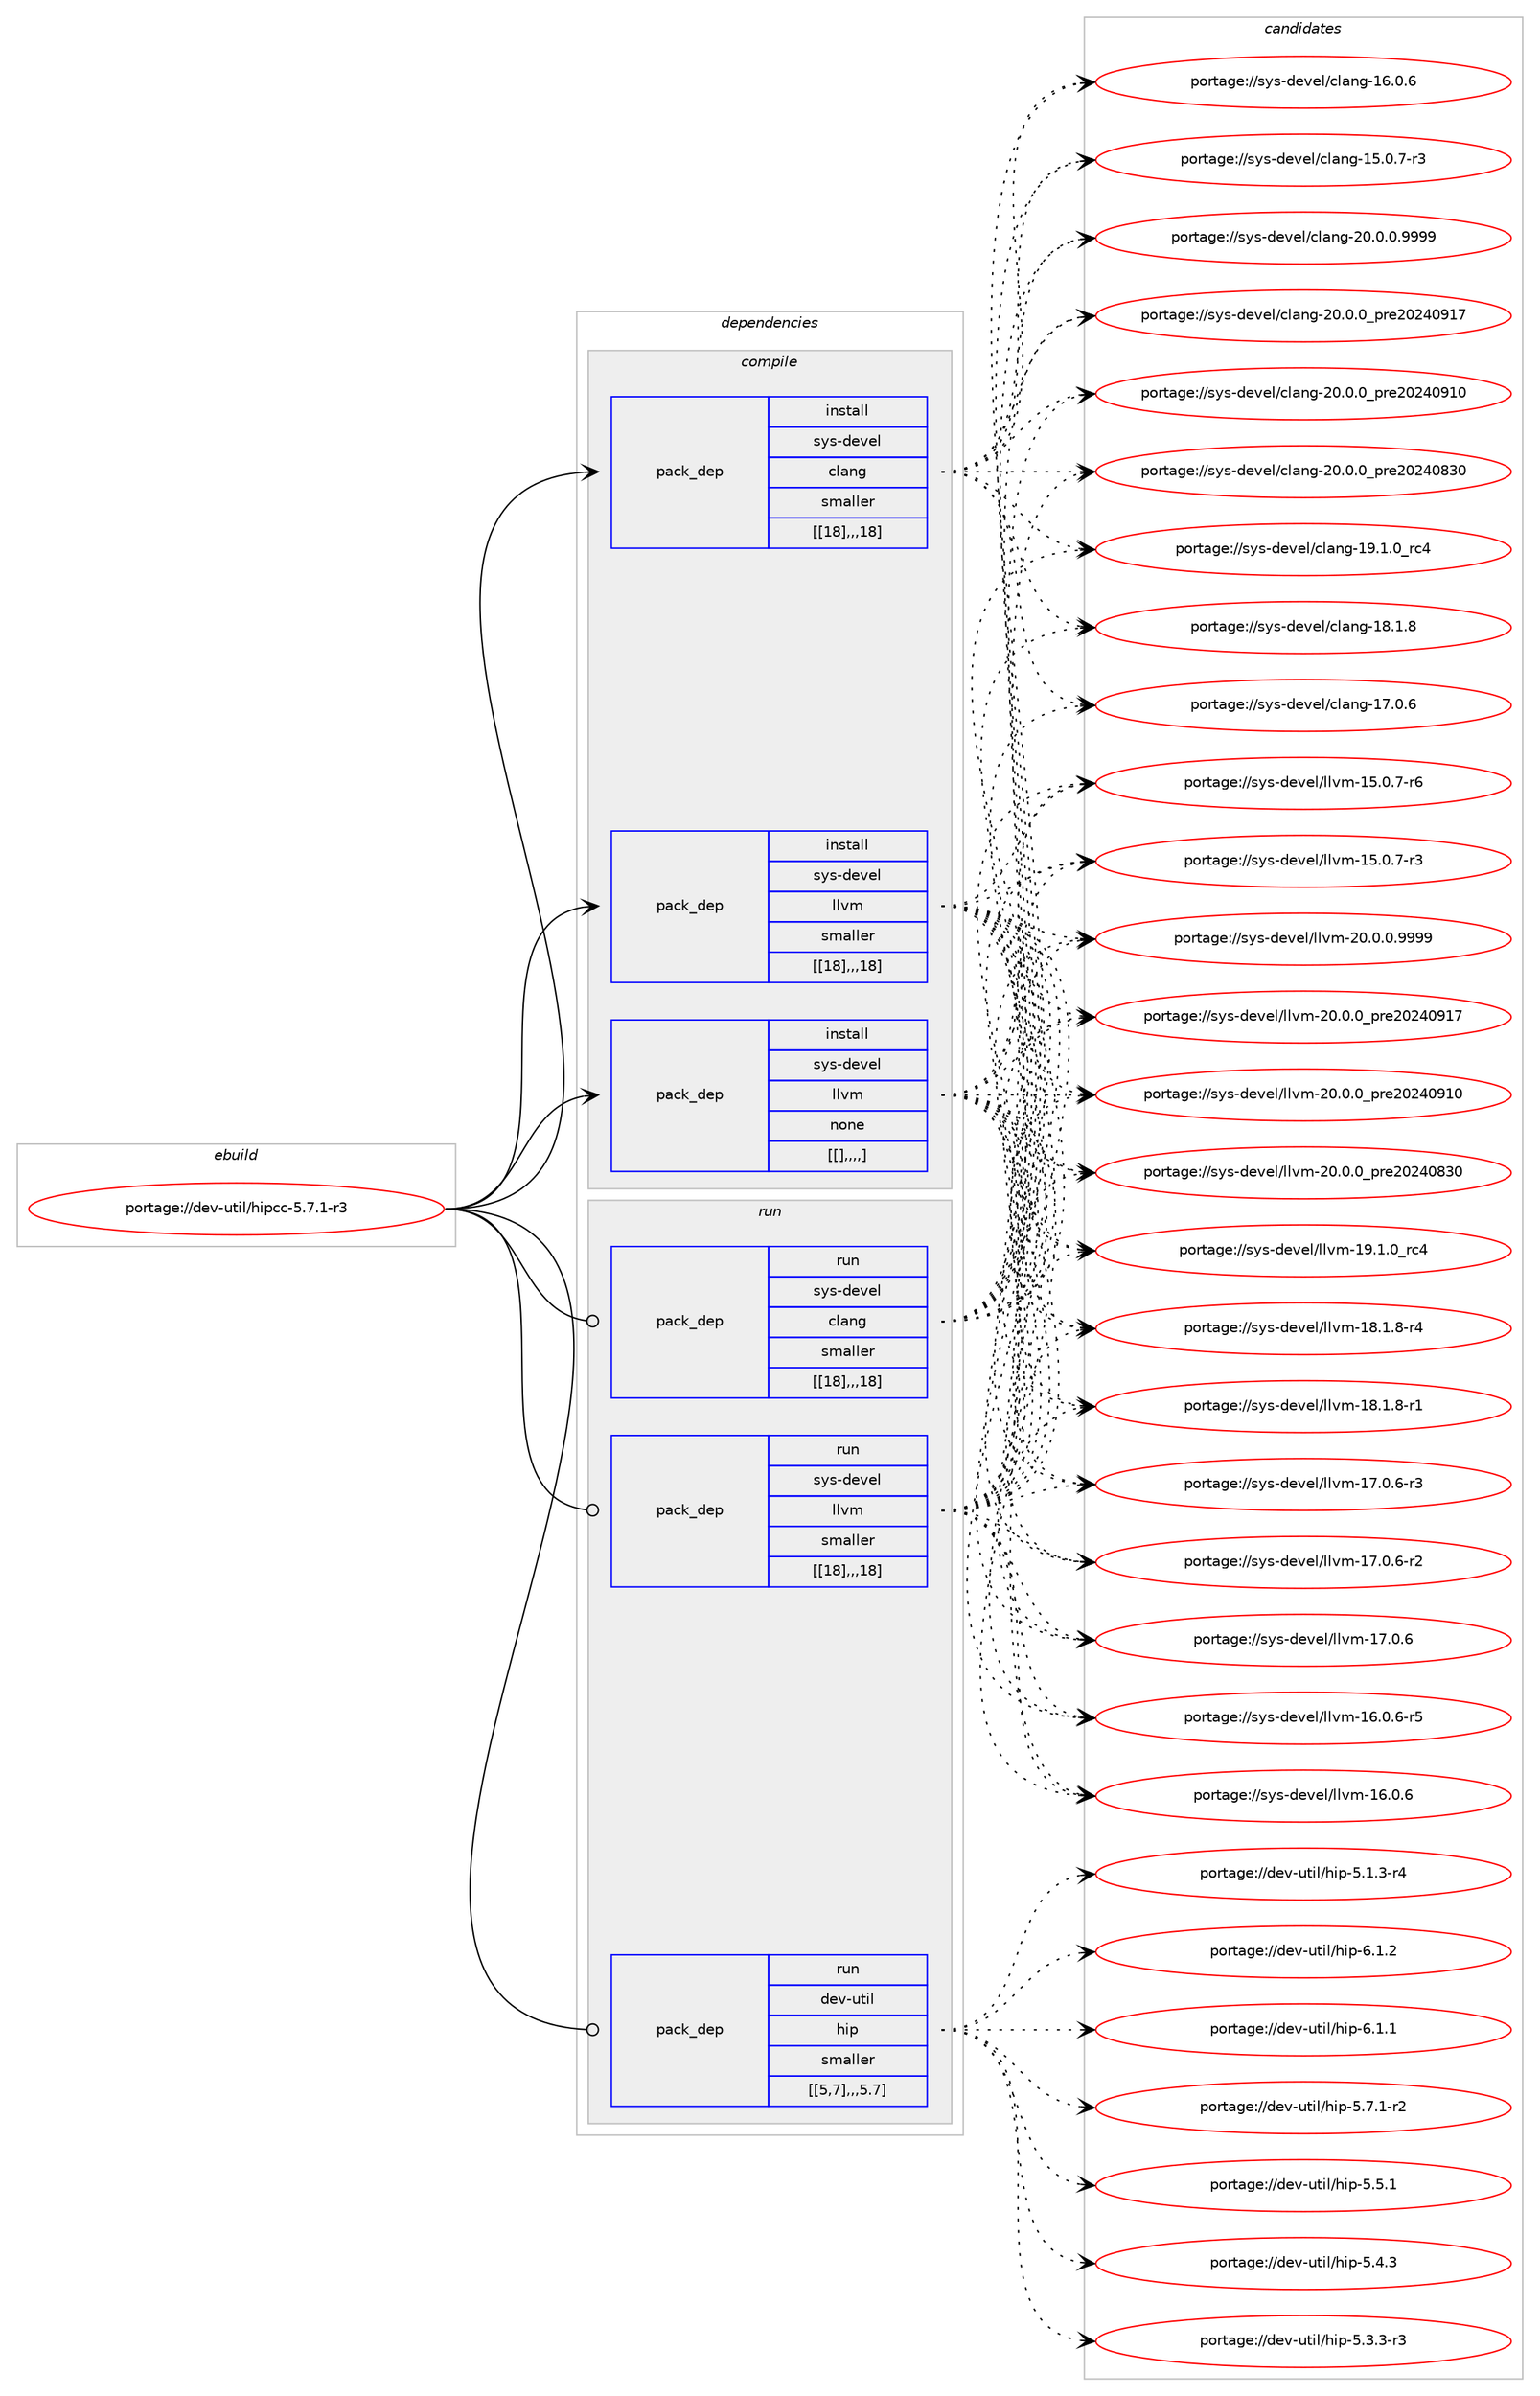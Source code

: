 digraph prolog {

# *************
# Graph options
# *************

newrank=true;
concentrate=true;
compound=true;
graph [rankdir=LR,fontname=Helvetica,fontsize=10,ranksep=1.5];#, ranksep=2.5, nodesep=0.2];
edge  [arrowhead=vee];
node  [fontname=Helvetica,fontsize=10];

# **********
# The ebuild
# **********

subgraph cluster_leftcol {
color=gray;
label=<<i>ebuild</i>>;
id [label="portage://dev-util/hipcc-5.7.1-r3", color=red, width=4, href="../dev-util/hipcc-5.7.1-r3.svg"];
}

# ****************
# The dependencies
# ****************

subgraph cluster_midcol {
color=gray;
label=<<i>dependencies</i>>;
subgraph cluster_compile {
fillcolor="#eeeeee";
style=filled;
label=<<i>compile</i>>;
subgraph pack155398 {
dependency219394 [label=<<TABLE BORDER="0" CELLBORDER="1" CELLSPACING="0" CELLPADDING="4" WIDTH="220"><TR><TD ROWSPAN="6" CELLPADDING="30">pack_dep</TD></TR><TR><TD WIDTH="110">install</TD></TR><TR><TD>sys-devel</TD></TR><TR><TD>clang</TD></TR><TR><TD>smaller</TD></TR><TR><TD>[[18],,,18]</TD></TR></TABLE>>, shape=none, color=blue];
}
id:e -> dependency219394:w [weight=20,style="solid",arrowhead="vee"];
subgraph pack155399 {
dependency219395 [label=<<TABLE BORDER="0" CELLBORDER="1" CELLSPACING="0" CELLPADDING="4" WIDTH="220"><TR><TD ROWSPAN="6" CELLPADDING="30">pack_dep</TD></TR><TR><TD WIDTH="110">install</TD></TR><TR><TD>sys-devel</TD></TR><TR><TD>llvm</TD></TR><TR><TD>smaller</TD></TR><TR><TD>[[18],,,18]</TD></TR></TABLE>>, shape=none, color=blue];
}
id:e -> dependency219395:w [weight=20,style="solid",arrowhead="vee"];
subgraph pack155400 {
dependency219396 [label=<<TABLE BORDER="0" CELLBORDER="1" CELLSPACING="0" CELLPADDING="4" WIDTH="220"><TR><TD ROWSPAN="6" CELLPADDING="30">pack_dep</TD></TR><TR><TD WIDTH="110">install</TD></TR><TR><TD>sys-devel</TD></TR><TR><TD>llvm</TD></TR><TR><TD>none</TD></TR><TR><TD>[[],,,,]</TD></TR></TABLE>>, shape=none, color=blue];
}
id:e -> dependency219396:w [weight=20,style="solid",arrowhead="vee"];
}
subgraph cluster_compileandrun {
fillcolor="#eeeeee";
style=filled;
label=<<i>compile and run</i>>;
}
subgraph cluster_run {
fillcolor="#eeeeee";
style=filled;
label=<<i>run</i>>;
subgraph pack155401 {
dependency219397 [label=<<TABLE BORDER="0" CELLBORDER="1" CELLSPACING="0" CELLPADDING="4" WIDTH="220"><TR><TD ROWSPAN="6" CELLPADDING="30">pack_dep</TD></TR><TR><TD WIDTH="110">run</TD></TR><TR><TD>sys-devel</TD></TR><TR><TD>clang</TD></TR><TR><TD>smaller</TD></TR><TR><TD>[[18],,,18]</TD></TR></TABLE>>, shape=none, color=blue];
}
id:e -> dependency219397:w [weight=20,style="solid",arrowhead="odot"];
subgraph pack155402 {
dependency219398 [label=<<TABLE BORDER="0" CELLBORDER="1" CELLSPACING="0" CELLPADDING="4" WIDTH="220"><TR><TD ROWSPAN="6" CELLPADDING="30">pack_dep</TD></TR><TR><TD WIDTH="110">run</TD></TR><TR><TD>sys-devel</TD></TR><TR><TD>llvm</TD></TR><TR><TD>smaller</TD></TR><TR><TD>[[18],,,18]</TD></TR></TABLE>>, shape=none, color=blue];
}
id:e -> dependency219398:w [weight=20,style="solid",arrowhead="odot"];
subgraph pack155403 {
dependency219399 [label=<<TABLE BORDER="0" CELLBORDER="1" CELLSPACING="0" CELLPADDING="4" WIDTH="220"><TR><TD ROWSPAN="6" CELLPADDING="30">pack_dep</TD></TR><TR><TD WIDTH="110">run</TD></TR><TR><TD>dev-util</TD></TR><TR><TD>hip</TD></TR><TR><TD>smaller</TD></TR><TR><TD>[[5,7],,,5.7]</TD></TR></TABLE>>, shape=none, color=blue];
}
id:e -> dependency219399:w [weight=20,style="solid",arrowhead="odot"];
}
}

# **************
# The candidates
# **************

subgraph cluster_choices {
rank=same;
color=gray;
label=<<i>candidates</i>>;

subgraph choice155398 {
color=black;
nodesep=1;
choice11512111545100101118101108479910897110103455048464846484657575757 [label="portage://sys-devel/clang-20.0.0.9999", color=red, width=4,href="../sys-devel/clang-20.0.0.9999.svg"];
choice1151211154510010111810110847991089711010345504846484648951121141015048505248574955 [label="portage://sys-devel/clang-20.0.0_pre20240917", color=red, width=4,href="../sys-devel/clang-20.0.0_pre20240917.svg"];
choice1151211154510010111810110847991089711010345504846484648951121141015048505248574948 [label="portage://sys-devel/clang-20.0.0_pre20240910", color=red, width=4,href="../sys-devel/clang-20.0.0_pre20240910.svg"];
choice1151211154510010111810110847991089711010345504846484648951121141015048505248565148 [label="portage://sys-devel/clang-20.0.0_pre20240830", color=red, width=4,href="../sys-devel/clang-20.0.0_pre20240830.svg"];
choice1151211154510010111810110847991089711010345495746494648951149952 [label="portage://sys-devel/clang-19.1.0_rc4", color=red, width=4,href="../sys-devel/clang-19.1.0_rc4.svg"];
choice1151211154510010111810110847991089711010345495646494656 [label="portage://sys-devel/clang-18.1.8", color=red, width=4,href="../sys-devel/clang-18.1.8.svg"];
choice1151211154510010111810110847991089711010345495546484654 [label="portage://sys-devel/clang-17.0.6", color=red, width=4,href="../sys-devel/clang-17.0.6.svg"];
choice1151211154510010111810110847991089711010345495446484654 [label="portage://sys-devel/clang-16.0.6", color=red, width=4,href="../sys-devel/clang-16.0.6.svg"];
choice11512111545100101118101108479910897110103454953464846554511451 [label="portage://sys-devel/clang-15.0.7-r3", color=red, width=4,href="../sys-devel/clang-15.0.7-r3.svg"];
dependency219394:e -> choice11512111545100101118101108479910897110103455048464846484657575757:w [style=dotted,weight="100"];
dependency219394:e -> choice1151211154510010111810110847991089711010345504846484648951121141015048505248574955:w [style=dotted,weight="100"];
dependency219394:e -> choice1151211154510010111810110847991089711010345504846484648951121141015048505248574948:w [style=dotted,weight="100"];
dependency219394:e -> choice1151211154510010111810110847991089711010345504846484648951121141015048505248565148:w [style=dotted,weight="100"];
dependency219394:e -> choice1151211154510010111810110847991089711010345495746494648951149952:w [style=dotted,weight="100"];
dependency219394:e -> choice1151211154510010111810110847991089711010345495646494656:w [style=dotted,weight="100"];
dependency219394:e -> choice1151211154510010111810110847991089711010345495546484654:w [style=dotted,weight="100"];
dependency219394:e -> choice1151211154510010111810110847991089711010345495446484654:w [style=dotted,weight="100"];
dependency219394:e -> choice11512111545100101118101108479910897110103454953464846554511451:w [style=dotted,weight="100"];
}
subgraph choice155399 {
color=black;
nodesep=1;
choice1151211154510010111810110847108108118109455048464846484657575757 [label="portage://sys-devel/llvm-20.0.0.9999", color=red, width=4,href="../sys-devel/llvm-20.0.0.9999.svg"];
choice115121115451001011181011084710810811810945504846484648951121141015048505248574955 [label="portage://sys-devel/llvm-20.0.0_pre20240917", color=red, width=4,href="../sys-devel/llvm-20.0.0_pre20240917.svg"];
choice115121115451001011181011084710810811810945504846484648951121141015048505248574948 [label="portage://sys-devel/llvm-20.0.0_pre20240910", color=red, width=4,href="../sys-devel/llvm-20.0.0_pre20240910.svg"];
choice115121115451001011181011084710810811810945504846484648951121141015048505248565148 [label="portage://sys-devel/llvm-20.0.0_pre20240830", color=red, width=4,href="../sys-devel/llvm-20.0.0_pre20240830.svg"];
choice115121115451001011181011084710810811810945495746494648951149952 [label="portage://sys-devel/llvm-19.1.0_rc4", color=red, width=4,href="../sys-devel/llvm-19.1.0_rc4.svg"];
choice1151211154510010111810110847108108118109454956464946564511452 [label="portage://sys-devel/llvm-18.1.8-r4", color=red, width=4,href="../sys-devel/llvm-18.1.8-r4.svg"];
choice1151211154510010111810110847108108118109454956464946564511449 [label="portage://sys-devel/llvm-18.1.8-r1", color=red, width=4,href="../sys-devel/llvm-18.1.8-r1.svg"];
choice1151211154510010111810110847108108118109454955464846544511451 [label="portage://sys-devel/llvm-17.0.6-r3", color=red, width=4,href="../sys-devel/llvm-17.0.6-r3.svg"];
choice1151211154510010111810110847108108118109454955464846544511450 [label="portage://sys-devel/llvm-17.0.6-r2", color=red, width=4,href="../sys-devel/llvm-17.0.6-r2.svg"];
choice115121115451001011181011084710810811810945495546484654 [label="portage://sys-devel/llvm-17.0.6", color=red, width=4,href="../sys-devel/llvm-17.0.6.svg"];
choice1151211154510010111810110847108108118109454954464846544511453 [label="portage://sys-devel/llvm-16.0.6-r5", color=red, width=4,href="../sys-devel/llvm-16.0.6-r5.svg"];
choice115121115451001011181011084710810811810945495446484654 [label="portage://sys-devel/llvm-16.0.6", color=red, width=4,href="../sys-devel/llvm-16.0.6.svg"];
choice1151211154510010111810110847108108118109454953464846554511454 [label="portage://sys-devel/llvm-15.0.7-r6", color=red, width=4,href="../sys-devel/llvm-15.0.7-r6.svg"];
choice1151211154510010111810110847108108118109454953464846554511451 [label="portage://sys-devel/llvm-15.0.7-r3", color=red, width=4,href="../sys-devel/llvm-15.0.7-r3.svg"];
dependency219395:e -> choice1151211154510010111810110847108108118109455048464846484657575757:w [style=dotted,weight="100"];
dependency219395:e -> choice115121115451001011181011084710810811810945504846484648951121141015048505248574955:w [style=dotted,weight="100"];
dependency219395:e -> choice115121115451001011181011084710810811810945504846484648951121141015048505248574948:w [style=dotted,weight="100"];
dependency219395:e -> choice115121115451001011181011084710810811810945504846484648951121141015048505248565148:w [style=dotted,weight="100"];
dependency219395:e -> choice115121115451001011181011084710810811810945495746494648951149952:w [style=dotted,weight="100"];
dependency219395:e -> choice1151211154510010111810110847108108118109454956464946564511452:w [style=dotted,weight="100"];
dependency219395:e -> choice1151211154510010111810110847108108118109454956464946564511449:w [style=dotted,weight="100"];
dependency219395:e -> choice1151211154510010111810110847108108118109454955464846544511451:w [style=dotted,weight="100"];
dependency219395:e -> choice1151211154510010111810110847108108118109454955464846544511450:w [style=dotted,weight="100"];
dependency219395:e -> choice115121115451001011181011084710810811810945495546484654:w [style=dotted,weight="100"];
dependency219395:e -> choice1151211154510010111810110847108108118109454954464846544511453:w [style=dotted,weight="100"];
dependency219395:e -> choice115121115451001011181011084710810811810945495446484654:w [style=dotted,weight="100"];
dependency219395:e -> choice1151211154510010111810110847108108118109454953464846554511454:w [style=dotted,weight="100"];
dependency219395:e -> choice1151211154510010111810110847108108118109454953464846554511451:w [style=dotted,weight="100"];
}
subgraph choice155400 {
color=black;
nodesep=1;
choice1151211154510010111810110847108108118109455048464846484657575757 [label="portage://sys-devel/llvm-20.0.0.9999", color=red, width=4,href="../sys-devel/llvm-20.0.0.9999.svg"];
choice115121115451001011181011084710810811810945504846484648951121141015048505248574955 [label="portage://sys-devel/llvm-20.0.0_pre20240917", color=red, width=4,href="../sys-devel/llvm-20.0.0_pre20240917.svg"];
choice115121115451001011181011084710810811810945504846484648951121141015048505248574948 [label="portage://sys-devel/llvm-20.0.0_pre20240910", color=red, width=4,href="../sys-devel/llvm-20.0.0_pre20240910.svg"];
choice115121115451001011181011084710810811810945504846484648951121141015048505248565148 [label="portage://sys-devel/llvm-20.0.0_pre20240830", color=red, width=4,href="../sys-devel/llvm-20.0.0_pre20240830.svg"];
choice115121115451001011181011084710810811810945495746494648951149952 [label="portage://sys-devel/llvm-19.1.0_rc4", color=red, width=4,href="../sys-devel/llvm-19.1.0_rc4.svg"];
choice1151211154510010111810110847108108118109454956464946564511452 [label="portage://sys-devel/llvm-18.1.8-r4", color=red, width=4,href="../sys-devel/llvm-18.1.8-r4.svg"];
choice1151211154510010111810110847108108118109454956464946564511449 [label="portage://sys-devel/llvm-18.1.8-r1", color=red, width=4,href="../sys-devel/llvm-18.1.8-r1.svg"];
choice1151211154510010111810110847108108118109454955464846544511451 [label="portage://sys-devel/llvm-17.0.6-r3", color=red, width=4,href="../sys-devel/llvm-17.0.6-r3.svg"];
choice1151211154510010111810110847108108118109454955464846544511450 [label="portage://sys-devel/llvm-17.0.6-r2", color=red, width=4,href="../sys-devel/llvm-17.0.6-r2.svg"];
choice115121115451001011181011084710810811810945495546484654 [label="portage://sys-devel/llvm-17.0.6", color=red, width=4,href="../sys-devel/llvm-17.0.6.svg"];
choice1151211154510010111810110847108108118109454954464846544511453 [label="portage://sys-devel/llvm-16.0.6-r5", color=red, width=4,href="../sys-devel/llvm-16.0.6-r5.svg"];
choice115121115451001011181011084710810811810945495446484654 [label="portage://sys-devel/llvm-16.0.6", color=red, width=4,href="../sys-devel/llvm-16.0.6.svg"];
choice1151211154510010111810110847108108118109454953464846554511454 [label="portage://sys-devel/llvm-15.0.7-r6", color=red, width=4,href="../sys-devel/llvm-15.0.7-r6.svg"];
choice1151211154510010111810110847108108118109454953464846554511451 [label="portage://sys-devel/llvm-15.0.7-r3", color=red, width=4,href="../sys-devel/llvm-15.0.7-r3.svg"];
dependency219396:e -> choice1151211154510010111810110847108108118109455048464846484657575757:w [style=dotted,weight="100"];
dependency219396:e -> choice115121115451001011181011084710810811810945504846484648951121141015048505248574955:w [style=dotted,weight="100"];
dependency219396:e -> choice115121115451001011181011084710810811810945504846484648951121141015048505248574948:w [style=dotted,weight="100"];
dependency219396:e -> choice115121115451001011181011084710810811810945504846484648951121141015048505248565148:w [style=dotted,weight="100"];
dependency219396:e -> choice115121115451001011181011084710810811810945495746494648951149952:w [style=dotted,weight="100"];
dependency219396:e -> choice1151211154510010111810110847108108118109454956464946564511452:w [style=dotted,weight="100"];
dependency219396:e -> choice1151211154510010111810110847108108118109454956464946564511449:w [style=dotted,weight="100"];
dependency219396:e -> choice1151211154510010111810110847108108118109454955464846544511451:w [style=dotted,weight="100"];
dependency219396:e -> choice1151211154510010111810110847108108118109454955464846544511450:w [style=dotted,weight="100"];
dependency219396:e -> choice115121115451001011181011084710810811810945495546484654:w [style=dotted,weight="100"];
dependency219396:e -> choice1151211154510010111810110847108108118109454954464846544511453:w [style=dotted,weight="100"];
dependency219396:e -> choice115121115451001011181011084710810811810945495446484654:w [style=dotted,weight="100"];
dependency219396:e -> choice1151211154510010111810110847108108118109454953464846554511454:w [style=dotted,weight="100"];
dependency219396:e -> choice1151211154510010111810110847108108118109454953464846554511451:w [style=dotted,weight="100"];
}
subgraph choice155401 {
color=black;
nodesep=1;
choice11512111545100101118101108479910897110103455048464846484657575757 [label="portage://sys-devel/clang-20.0.0.9999", color=red, width=4,href="../sys-devel/clang-20.0.0.9999.svg"];
choice1151211154510010111810110847991089711010345504846484648951121141015048505248574955 [label="portage://sys-devel/clang-20.0.0_pre20240917", color=red, width=4,href="../sys-devel/clang-20.0.0_pre20240917.svg"];
choice1151211154510010111810110847991089711010345504846484648951121141015048505248574948 [label="portage://sys-devel/clang-20.0.0_pre20240910", color=red, width=4,href="../sys-devel/clang-20.0.0_pre20240910.svg"];
choice1151211154510010111810110847991089711010345504846484648951121141015048505248565148 [label="portage://sys-devel/clang-20.0.0_pre20240830", color=red, width=4,href="../sys-devel/clang-20.0.0_pre20240830.svg"];
choice1151211154510010111810110847991089711010345495746494648951149952 [label="portage://sys-devel/clang-19.1.0_rc4", color=red, width=4,href="../sys-devel/clang-19.1.0_rc4.svg"];
choice1151211154510010111810110847991089711010345495646494656 [label="portage://sys-devel/clang-18.1.8", color=red, width=4,href="../sys-devel/clang-18.1.8.svg"];
choice1151211154510010111810110847991089711010345495546484654 [label="portage://sys-devel/clang-17.0.6", color=red, width=4,href="../sys-devel/clang-17.0.6.svg"];
choice1151211154510010111810110847991089711010345495446484654 [label="portage://sys-devel/clang-16.0.6", color=red, width=4,href="../sys-devel/clang-16.0.6.svg"];
choice11512111545100101118101108479910897110103454953464846554511451 [label="portage://sys-devel/clang-15.0.7-r3", color=red, width=4,href="../sys-devel/clang-15.0.7-r3.svg"];
dependency219397:e -> choice11512111545100101118101108479910897110103455048464846484657575757:w [style=dotted,weight="100"];
dependency219397:e -> choice1151211154510010111810110847991089711010345504846484648951121141015048505248574955:w [style=dotted,weight="100"];
dependency219397:e -> choice1151211154510010111810110847991089711010345504846484648951121141015048505248574948:w [style=dotted,weight="100"];
dependency219397:e -> choice1151211154510010111810110847991089711010345504846484648951121141015048505248565148:w [style=dotted,weight="100"];
dependency219397:e -> choice1151211154510010111810110847991089711010345495746494648951149952:w [style=dotted,weight="100"];
dependency219397:e -> choice1151211154510010111810110847991089711010345495646494656:w [style=dotted,weight="100"];
dependency219397:e -> choice1151211154510010111810110847991089711010345495546484654:w [style=dotted,weight="100"];
dependency219397:e -> choice1151211154510010111810110847991089711010345495446484654:w [style=dotted,weight="100"];
dependency219397:e -> choice11512111545100101118101108479910897110103454953464846554511451:w [style=dotted,weight="100"];
}
subgraph choice155402 {
color=black;
nodesep=1;
choice1151211154510010111810110847108108118109455048464846484657575757 [label="portage://sys-devel/llvm-20.0.0.9999", color=red, width=4,href="../sys-devel/llvm-20.0.0.9999.svg"];
choice115121115451001011181011084710810811810945504846484648951121141015048505248574955 [label="portage://sys-devel/llvm-20.0.0_pre20240917", color=red, width=4,href="../sys-devel/llvm-20.0.0_pre20240917.svg"];
choice115121115451001011181011084710810811810945504846484648951121141015048505248574948 [label="portage://sys-devel/llvm-20.0.0_pre20240910", color=red, width=4,href="../sys-devel/llvm-20.0.0_pre20240910.svg"];
choice115121115451001011181011084710810811810945504846484648951121141015048505248565148 [label="portage://sys-devel/llvm-20.0.0_pre20240830", color=red, width=4,href="../sys-devel/llvm-20.0.0_pre20240830.svg"];
choice115121115451001011181011084710810811810945495746494648951149952 [label="portage://sys-devel/llvm-19.1.0_rc4", color=red, width=4,href="../sys-devel/llvm-19.1.0_rc4.svg"];
choice1151211154510010111810110847108108118109454956464946564511452 [label="portage://sys-devel/llvm-18.1.8-r4", color=red, width=4,href="../sys-devel/llvm-18.1.8-r4.svg"];
choice1151211154510010111810110847108108118109454956464946564511449 [label="portage://sys-devel/llvm-18.1.8-r1", color=red, width=4,href="../sys-devel/llvm-18.1.8-r1.svg"];
choice1151211154510010111810110847108108118109454955464846544511451 [label="portage://sys-devel/llvm-17.0.6-r3", color=red, width=4,href="../sys-devel/llvm-17.0.6-r3.svg"];
choice1151211154510010111810110847108108118109454955464846544511450 [label="portage://sys-devel/llvm-17.0.6-r2", color=red, width=4,href="../sys-devel/llvm-17.0.6-r2.svg"];
choice115121115451001011181011084710810811810945495546484654 [label="portage://sys-devel/llvm-17.0.6", color=red, width=4,href="../sys-devel/llvm-17.0.6.svg"];
choice1151211154510010111810110847108108118109454954464846544511453 [label="portage://sys-devel/llvm-16.0.6-r5", color=red, width=4,href="../sys-devel/llvm-16.0.6-r5.svg"];
choice115121115451001011181011084710810811810945495446484654 [label="portage://sys-devel/llvm-16.0.6", color=red, width=4,href="../sys-devel/llvm-16.0.6.svg"];
choice1151211154510010111810110847108108118109454953464846554511454 [label="portage://sys-devel/llvm-15.0.7-r6", color=red, width=4,href="../sys-devel/llvm-15.0.7-r6.svg"];
choice1151211154510010111810110847108108118109454953464846554511451 [label="portage://sys-devel/llvm-15.0.7-r3", color=red, width=4,href="../sys-devel/llvm-15.0.7-r3.svg"];
dependency219398:e -> choice1151211154510010111810110847108108118109455048464846484657575757:w [style=dotted,weight="100"];
dependency219398:e -> choice115121115451001011181011084710810811810945504846484648951121141015048505248574955:w [style=dotted,weight="100"];
dependency219398:e -> choice115121115451001011181011084710810811810945504846484648951121141015048505248574948:w [style=dotted,weight="100"];
dependency219398:e -> choice115121115451001011181011084710810811810945504846484648951121141015048505248565148:w [style=dotted,weight="100"];
dependency219398:e -> choice115121115451001011181011084710810811810945495746494648951149952:w [style=dotted,weight="100"];
dependency219398:e -> choice1151211154510010111810110847108108118109454956464946564511452:w [style=dotted,weight="100"];
dependency219398:e -> choice1151211154510010111810110847108108118109454956464946564511449:w [style=dotted,weight="100"];
dependency219398:e -> choice1151211154510010111810110847108108118109454955464846544511451:w [style=dotted,weight="100"];
dependency219398:e -> choice1151211154510010111810110847108108118109454955464846544511450:w [style=dotted,weight="100"];
dependency219398:e -> choice115121115451001011181011084710810811810945495546484654:w [style=dotted,weight="100"];
dependency219398:e -> choice1151211154510010111810110847108108118109454954464846544511453:w [style=dotted,weight="100"];
dependency219398:e -> choice115121115451001011181011084710810811810945495446484654:w [style=dotted,weight="100"];
dependency219398:e -> choice1151211154510010111810110847108108118109454953464846554511454:w [style=dotted,weight="100"];
dependency219398:e -> choice1151211154510010111810110847108108118109454953464846554511451:w [style=dotted,weight="100"];
}
subgraph choice155403 {
color=black;
nodesep=1;
choice1001011184511711610510847104105112455446494650 [label="portage://dev-util/hip-6.1.2", color=red, width=4,href="../dev-util/hip-6.1.2.svg"];
choice1001011184511711610510847104105112455446494649 [label="portage://dev-util/hip-6.1.1", color=red, width=4,href="../dev-util/hip-6.1.1.svg"];
choice10010111845117116105108471041051124553465546494511450 [label="portage://dev-util/hip-5.7.1-r2", color=red, width=4,href="../dev-util/hip-5.7.1-r2.svg"];
choice1001011184511711610510847104105112455346534649 [label="portage://dev-util/hip-5.5.1", color=red, width=4,href="../dev-util/hip-5.5.1.svg"];
choice1001011184511711610510847104105112455346524651 [label="portage://dev-util/hip-5.4.3", color=red, width=4,href="../dev-util/hip-5.4.3.svg"];
choice10010111845117116105108471041051124553465146514511451 [label="portage://dev-util/hip-5.3.3-r3", color=red, width=4,href="../dev-util/hip-5.3.3-r3.svg"];
choice10010111845117116105108471041051124553464946514511452 [label="portage://dev-util/hip-5.1.3-r4", color=red, width=4,href="../dev-util/hip-5.1.3-r4.svg"];
dependency219399:e -> choice1001011184511711610510847104105112455446494650:w [style=dotted,weight="100"];
dependency219399:e -> choice1001011184511711610510847104105112455446494649:w [style=dotted,weight="100"];
dependency219399:e -> choice10010111845117116105108471041051124553465546494511450:w [style=dotted,weight="100"];
dependency219399:e -> choice1001011184511711610510847104105112455346534649:w [style=dotted,weight="100"];
dependency219399:e -> choice1001011184511711610510847104105112455346524651:w [style=dotted,weight="100"];
dependency219399:e -> choice10010111845117116105108471041051124553465146514511451:w [style=dotted,weight="100"];
dependency219399:e -> choice10010111845117116105108471041051124553464946514511452:w [style=dotted,weight="100"];
}
}

}
